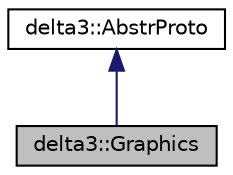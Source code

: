 digraph "delta3::Graphics"
{
  edge [fontname="Helvetica",fontsize="10",labelfontname="Helvetica",labelfontsize="10"];
  node [fontname="Helvetica",fontsize="10",shape=record];
  Node1 [label="delta3::Graphics",height=0.2,width=0.4,color="black", fillcolor="grey75", style="filled" fontcolor="black"];
  Node2 -> Node1 [dir="back",color="midnightblue",fontsize="10",style="solid",fontname="Helvetica"];
  Node2 [label="delta3::AbstrProto",height=0.2,width=0.4,color="black", fillcolor="white", style="filled",URL="$classdelta3_1_1_abstr_proto.html"];
}
